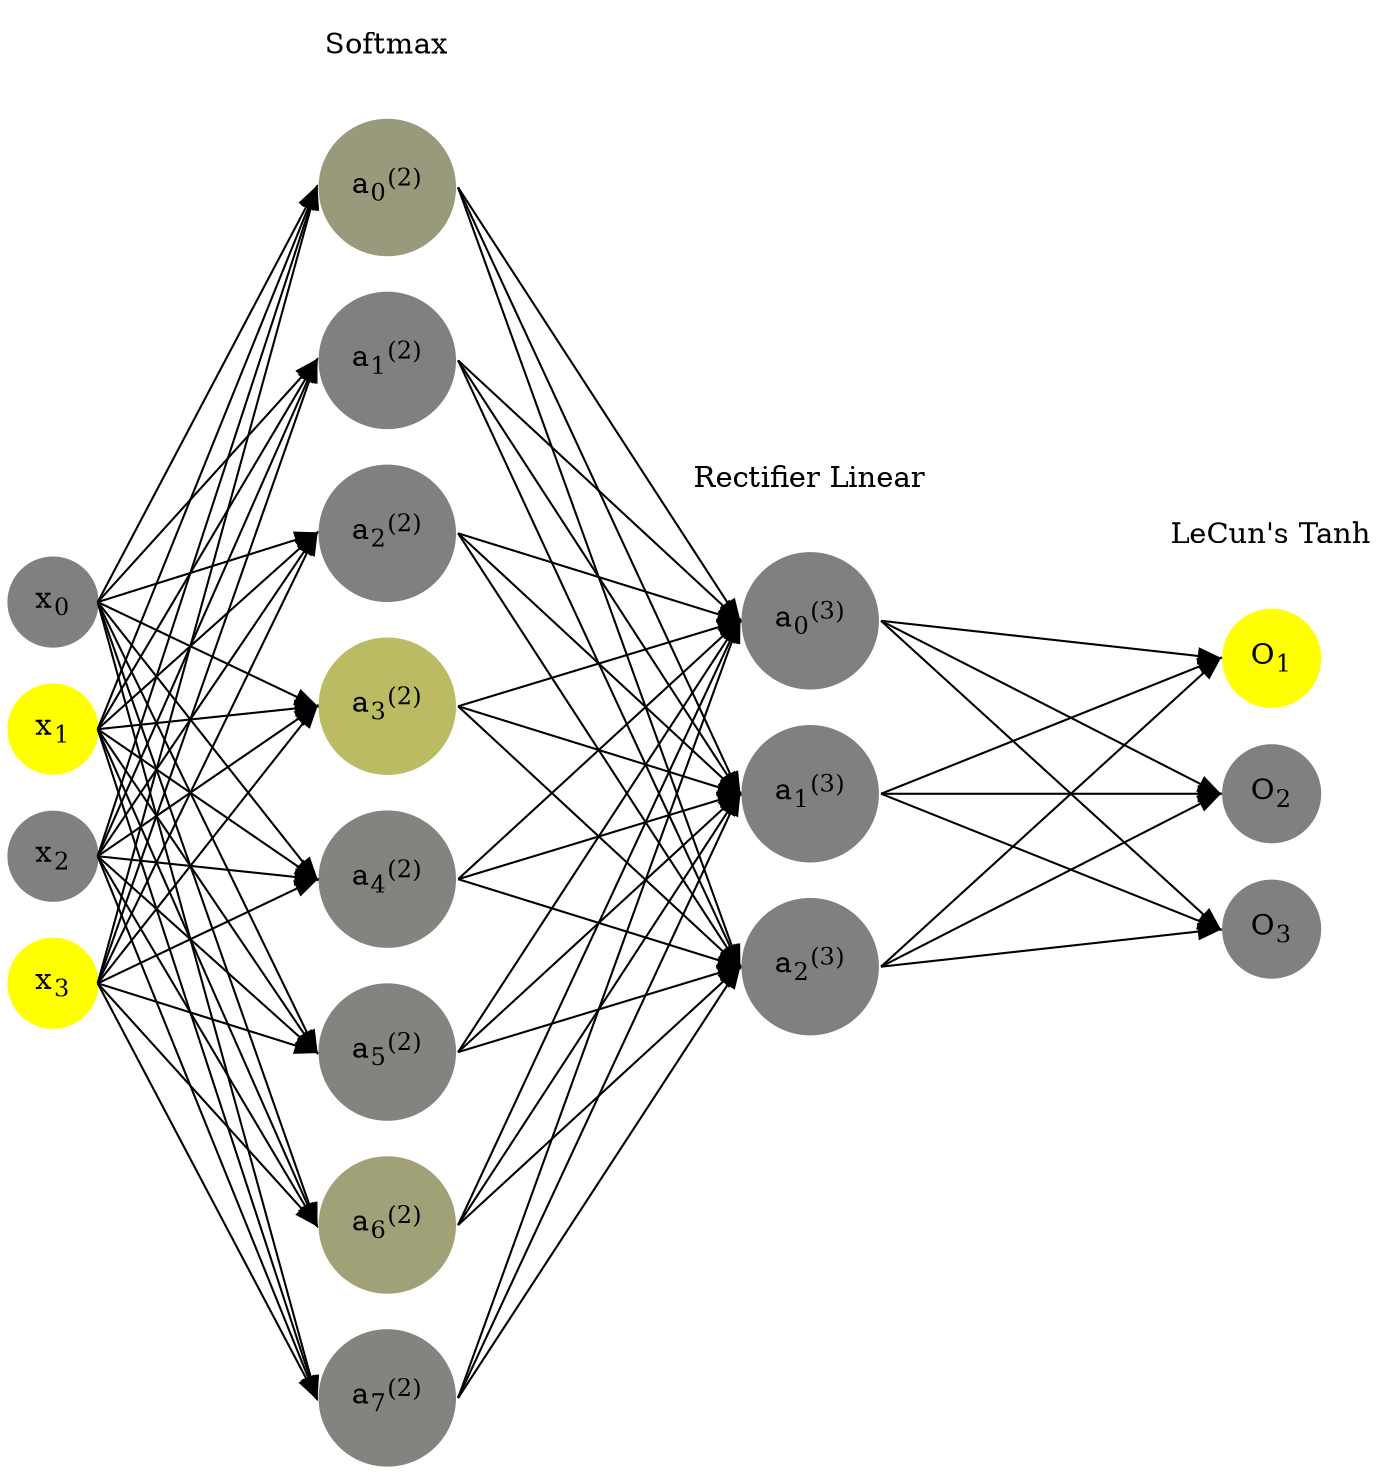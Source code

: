 digraph G {
	rankdir = LR;
	splines=false;
	edge[style=invis];
	ranksep= 1.4;
	{
	node [shape=circle, color="0.1667, 0.0, 0.5", style=filled, fillcolor="0.1667, 0.0, 0.5"];
	x0 [label=<x<sub>0</sub>>];
	}
	{
	node [shape=circle, color="0.1667, 1.0, 1.0", style=filled, fillcolor="0.1667, 1.0, 1.0"];
	x1 [label=<x<sub>1</sub>>];
	}
	{
	node [shape=circle, color="0.1667, 0.0, 0.5", style=filled, fillcolor="0.1667, 0.0, 0.5"];
	x2 [label=<x<sub>2</sub>>];
	}
	{
	node [shape=circle, color="0.1667, 1.0, 1.0", style=filled, fillcolor="0.1667, 1.0, 1.0"];
	x3 [label=<x<sub>3</sub>>];
	}
	{
	node [shape=circle, color="0.1667, 0.196588, 0.598294", style=filled, fillcolor="0.1667, 0.196588, 0.598294"];
	a02 [label=<a<sub>0</sub><sup>(2)</sup>>];
	}
	{
	node [shape=circle, color="0.1667, 0.003844, 0.501922", style=filled, fillcolor="0.1667, 0.003844, 0.501922"];
	a12 [label=<a<sub>1</sub><sup>(2)</sup>>];
	}
	{
	node [shape=circle, color="0.1667, 0.002649, 0.501325", style=filled, fillcolor="0.1667, 0.002649, 0.501325"];
	a22 [label=<a<sub>2</sub><sup>(2)</sup>>];
	}
	{
	node [shape=circle, color="0.1667, 0.462263, 0.731132", style=filled, fillcolor="0.1667, 0.462263, 0.731132"];
	a32 [label=<a<sub>3</sub><sup>(2)</sup>>];
	}
	{
	node [shape=circle, color="0.1667, 0.023620, 0.511810", style=filled, fillcolor="0.1667, 0.023620, 0.511810"];
	a42 [label=<a<sub>4</sub><sup>(2)</sup>>];
	}
	{
	node [shape=circle, color="0.1667, 0.024645, 0.512322", style=filled, fillcolor="0.1667, 0.024645, 0.512322"];
	a52 [label=<a<sub>5</sub><sup>(2)</sup>>];
	}
	{
	node [shape=circle, color="0.1667, 0.259698, 0.629849", style=filled, fillcolor="0.1667, 0.259698, 0.629849"];
	a62 [label=<a<sub>6</sub><sup>(2)</sup>>];
	}
	{
	node [shape=circle, color="0.1667, 0.026694, 0.513347", style=filled, fillcolor="0.1667, 0.026694, 0.513347"];
	a72 [label=<a<sub>7</sub><sup>(2)</sup>>];
	}
	{
	node [shape=circle, color="0.1667, 0.000000, 0.500000", style=filled, fillcolor="0.1667, 0.000000, 0.500000"];
	a03 [label=<a<sub>0</sub><sup>(3)</sup>>];
	}
	{
	node [shape=circle, color="0.1667, 0.000000, 0.500000", style=filled, fillcolor="0.1667, 0.000000, 0.500000"];
	a13 [label=<a<sub>1</sub><sup>(3)</sup>>];
	}
	{
	node [shape=circle, color="0.1667, 0.000000, 0.500000", style=filled, fillcolor="0.1667, 0.000000, 0.500000"];
	a23 [label=<a<sub>2</sub><sup>(3)</sup>>];
	}
	{
	node [shape=circle, color="0.1667, 1.0, 1.0", style=filled, fillcolor="0.1667, 1.0, 1.0"];
	O1 [label=<O<sub>1</sub>>];
	}
	{
	node [shape=circle, color="0.1667, 0.0, 0.5", style=filled, fillcolor="0.1667, 0.0, 0.5"];
	O2 [label=<O<sub>2</sub>>];
	}
	{
	node [shape=circle, color="0.1667, 0.0, 0.5", style=filled, fillcolor="0.1667, 0.0, 0.5"];
	O3 [label=<O<sub>3</sub>>];
	}
	{
	rank=same;
	x0->x1->x2->x3;
	}
	{
	rank=same;
	a02->a12->a22->a32->a42->a52->a62->a72;
	}
	{
	rank=same;
	a03->a13->a23;
	}
	{
	rank=same;
	O1->O2->O3;
	}
	l1 [shape=plaintext,label="Softmax"];
	l1->a02;
	{rank=same; l1;a02};
	l2 [shape=plaintext,label="Rectifier Linear"];
	l2->a03;
	{rank=same; l2;a03};
	l3 [shape=plaintext,label="LeCun's Tanh"];
	l3->O1;
	{rank=same; l3;O1};
edge[style=solid, tailport=e, headport=w];
	{x0;x1;x2;x3} -> {a02;a12;a22;a32;a42;a52;a62;a72};
	{a02;a12;a22;a32;a42;a52;a62;a72} -> {a03;a13;a23};
	{a03;a13;a23} -> {O1,O2,O3};
}